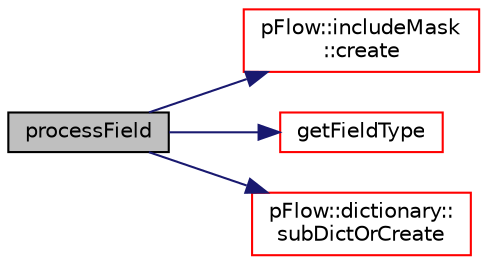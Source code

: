 digraph "processField"
{
 // LATEX_PDF_SIZE
  edge [fontname="Helvetica",fontsize="10",labelfontname="Helvetica",labelfontsize="10"];
  node [fontname="Helvetica",fontsize="10",shape=record];
  rankdir="LR";
  Node1 [label="processField",height=0.2,width=0.4,color="black", fillcolor="grey75", style="filled", fontcolor="black",tooltip=" "];
  Node1 -> Node2 [color="midnightblue",fontsize="10",style="solid",fontname="Helvetica"];
  Node2 [label="pFlow::includeMask\l::create",height=0.2,width=0.4,color="red", fillcolor="white", style="filled",URL="$classpFlow_1_1includeMask.html#a2d6fa293e543267f3139df717b643ca9",tooltip=" "];
  Node1 -> Node5 [color="midnightblue",fontsize="10",style="solid",fontname="Helvetica"];
  Node5 [label="getFieldType",height=0.2,width=0.4,color="red", fillcolor="white", style="filled",URL="$classpFlow_1_1processField.html#a652a19b251fd07c2ee0a88ef91d6c748",tooltip=" "];
  Node1 -> Node16 [color="midnightblue",fontsize="10",style="solid",fontname="Helvetica"];
  Node16 [label="pFlow::dictionary::\lsubDictOrCreate",height=0.2,width=0.4,color="red", fillcolor="white", style="filled",URL="$classpFlow_1_1dictionary.html#aa4d7322eaead3c887a9283546628de96",tooltip="search for a sub-dict with keyword create a new sub-dict if not found and return a ref to it fatalExi..."];
}
